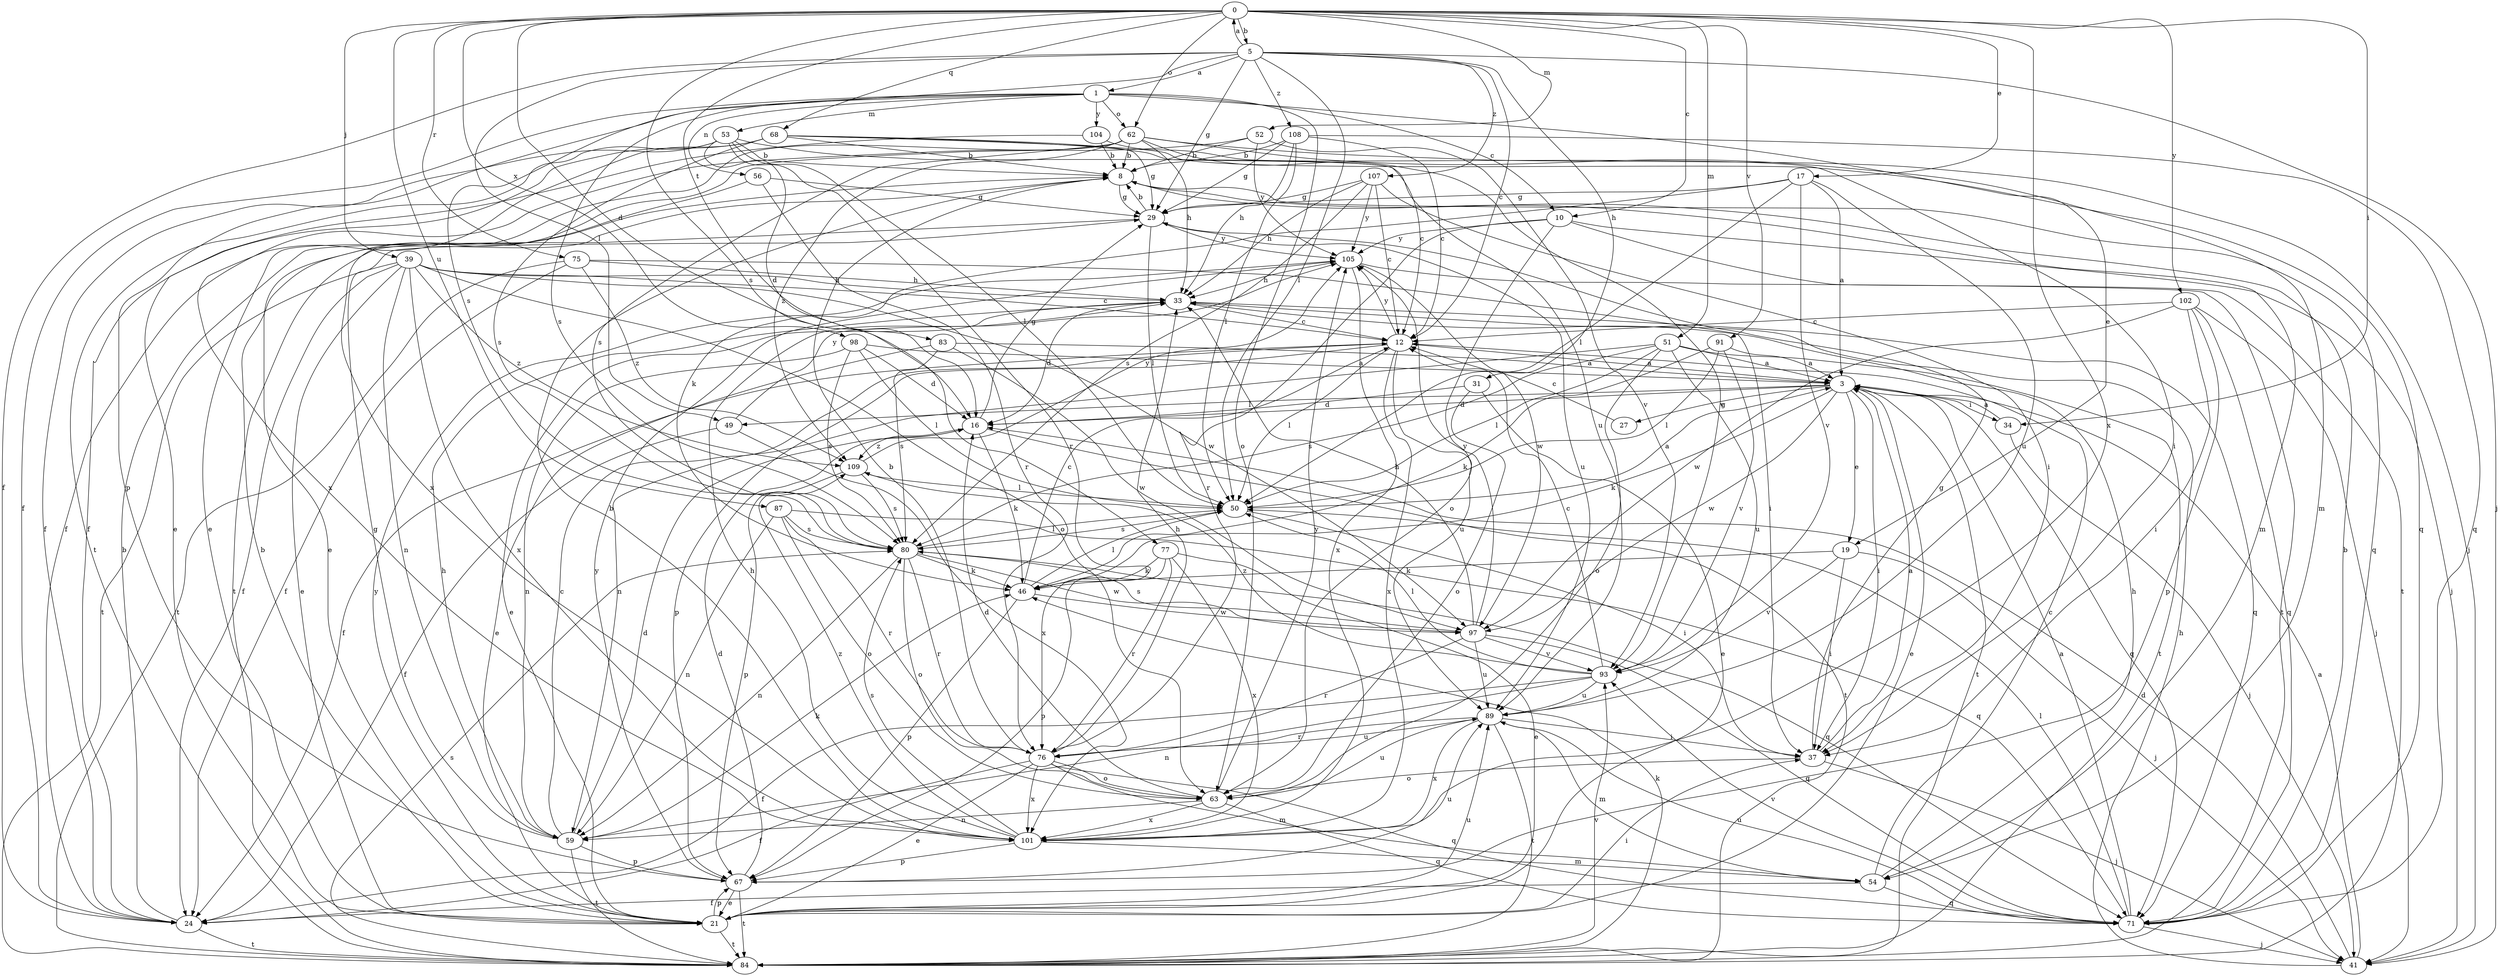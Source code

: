 strict digraph  {
0;
1;
3;
5;
8;
10;
12;
16;
17;
19;
21;
24;
27;
29;
31;
33;
34;
37;
39;
41;
46;
49;
50;
51;
52;
53;
54;
56;
59;
62;
63;
67;
68;
71;
75;
76;
77;
80;
83;
84;
87;
89;
91;
93;
97;
98;
101;
102;
104;
105;
107;
108;
109;
0 -> 5  [label=b];
0 -> 10  [label=c];
0 -> 16  [label=d];
0 -> 17  [label=e];
0 -> 34  [label=i];
0 -> 39  [label=j];
0 -> 51  [label=m];
0 -> 52  [label=m];
0 -> 62  [label=o];
0 -> 68  [label=q];
0 -> 75  [label=r];
0 -> 77  [label=s];
0 -> 83  [label=t];
0 -> 87  [label=u];
0 -> 91  [label=v];
0 -> 98  [label=x];
0 -> 101  [label=x];
0 -> 102  [label=y];
1 -> 10  [label=c];
1 -> 19  [label=e];
1 -> 24  [label=f];
1 -> 53  [label=m];
1 -> 56  [label=n];
1 -> 62  [label=o];
1 -> 63  [label=o];
1 -> 67  [label=p];
1 -> 80  [label=s];
1 -> 104  [label=y];
3 -> 16  [label=d];
3 -> 19  [label=e];
3 -> 21  [label=e];
3 -> 27  [label=g];
3 -> 34  [label=i];
3 -> 37  [label=i];
3 -> 46  [label=k];
3 -> 49  [label=l];
3 -> 71  [label=q];
3 -> 84  [label=t];
3 -> 97  [label=w];
5 -> 0  [label=a];
5 -> 1  [label=a];
5 -> 12  [label=c];
5 -> 24  [label=f];
5 -> 29  [label=g];
5 -> 31  [label=h];
5 -> 41  [label=j];
5 -> 49  [label=l];
5 -> 50  [label=l];
5 -> 80  [label=s];
5 -> 107  [label=z];
5 -> 108  [label=z];
8 -> 29  [label=g];
8 -> 54  [label=m];
8 -> 71  [label=q];
10 -> 41  [label=j];
10 -> 63  [label=o];
10 -> 76  [label=r];
10 -> 84  [label=t];
10 -> 105  [label=y];
12 -> 3  [label=a];
12 -> 24  [label=f];
12 -> 50  [label=l];
12 -> 67  [label=p];
12 -> 89  [label=u];
12 -> 101  [label=x];
12 -> 105  [label=y];
16 -> 29  [label=g];
16 -> 46  [label=k];
16 -> 84  [label=t];
16 -> 109  [label=z];
17 -> 3  [label=a];
17 -> 29  [label=g];
17 -> 46  [label=k];
17 -> 50  [label=l];
17 -> 89  [label=u];
17 -> 93  [label=v];
19 -> 37  [label=i];
19 -> 41  [label=j];
19 -> 46  [label=k];
19 -> 93  [label=v];
21 -> 8  [label=b];
21 -> 37  [label=i];
21 -> 67  [label=p];
21 -> 84  [label=t];
21 -> 89  [label=u];
21 -> 105  [label=y];
24 -> 8  [label=b];
24 -> 84  [label=t];
27 -> 12  [label=c];
29 -> 8  [label=b];
29 -> 50  [label=l];
29 -> 84  [label=t];
29 -> 89  [label=u];
29 -> 105  [label=y];
31 -> 16  [label=d];
31 -> 21  [label=e];
31 -> 63  [label=o];
33 -> 12  [label=c];
33 -> 16  [label=d];
33 -> 21  [label=e];
33 -> 71  [label=q];
34 -> 3  [label=a];
34 -> 41  [label=j];
37 -> 3  [label=a];
37 -> 29  [label=g];
37 -> 41  [label=j];
37 -> 63  [label=o];
39 -> 12  [label=c];
39 -> 21  [label=e];
39 -> 24  [label=f];
39 -> 33  [label=h];
39 -> 59  [label=n];
39 -> 63  [label=o];
39 -> 84  [label=t];
39 -> 97  [label=w];
39 -> 101  [label=x];
39 -> 109  [label=z];
41 -> 3  [label=a];
41 -> 16  [label=d];
41 -> 33  [label=h];
46 -> 12  [label=c];
46 -> 50  [label=l];
46 -> 67  [label=p];
46 -> 97  [label=w];
49 -> 24  [label=f];
49 -> 101  [label=x];
49 -> 105  [label=y];
50 -> 3  [label=a];
50 -> 37  [label=i];
50 -> 80  [label=s];
51 -> 3  [label=a];
51 -> 50  [label=l];
51 -> 59  [label=n];
51 -> 63  [label=o];
51 -> 80  [label=s];
51 -> 84  [label=t];
51 -> 89  [label=u];
52 -> 8  [label=b];
52 -> 24  [label=f];
52 -> 93  [label=v];
52 -> 105  [label=y];
53 -> 8  [label=b];
53 -> 16  [label=d];
53 -> 24  [label=f];
53 -> 50  [label=l];
53 -> 76  [label=r];
53 -> 84  [label=t];
53 -> 89  [label=u];
54 -> 12  [label=c];
54 -> 24  [label=f];
54 -> 33  [label=h];
54 -> 71  [label=q];
56 -> 21  [label=e];
56 -> 29  [label=g];
56 -> 76  [label=r];
59 -> 12  [label=c];
59 -> 16  [label=d];
59 -> 29  [label=g];
59 -> 33  [label=h];
59 -> 46  [label=k];
59 -> 67  [label=p];
59 -> 84  [label=t];
62 -> 8  [label=b];
62 -> 21  [label=e];
62 -> 33  [label=h];
62 -> 41  [label=j];
62 -> 54  [label=m];
62 -> 80  [label=s];
62 -> 93  [label=v];
62 -> 101  [label=x];
62 -> 109  [label=z];
63 -> 16  [label=d];
63 -> 59  [label=n];
63 -> 71  [label=q];
63 -> 89  [label=u];
63 -> 101  [label=x];
63 -> 105  [label=y];
67 -> 16  [label=d];
67 -> 21  [label=e];
67 -> 84  [label=t];
67 -> 89  [label=u];
67 -> 105  [label=y];
68 -> 8  [label=b];
68 -> 12  [label=c];
68 -> 21  [label=e];
68 -> 29  [label=g];
68 -> 71  [label=q];
68 -> 80  [label=s];
68 -> 101  [label=x];
71 -> 3  [label=a];
71 -> 8  [label=b];
71 -> 41  [label=j];
71 -> 50  [label=l];
71 -> 89  [label=u];
71 -> 93  [label=v];
75 -> 24  [label=f];
75 -> 33  [label=h];
75 -> 37  [label=i];
75 -> 84  [label=t];
75 -> 109  [label=z];
76 -> 8  [label=b];
76 -> 21  [label=e];
76 -> 24  [label=f];
76 -> 33  [label=h];
76 -> 54  [label=m];
76 -> 63  [label=o];
76 -> 71  [label=q];
76 -> 89  [label=u];
76 -> 101  [label=x];
77 -> 21  [label=e];
77 -> 46  [label=k];
77 -> 67  [label=p];
77 -> 76  [label=r];
77 -> 101  [label=x];
80 -> 46  [label=k];
80 -> 50  [label=l];
80 -> 59  [label=n];
80 -> 63  [label=o];
80 -> 71  [label=q];
80 -> 76  [label=r];
80 -> 97  [label=w];
83 -> 3  [label=a];
83 -> 21  [label=e];
83 -> 80  [label=s];
83 -> 97  [label=w];
84 -> 46  [label=k];
84 -> 80  [label=s];
84 -> 93  [label=v];
87 -> 59  [label=n];
87 -> 63  [label=o];
87 -> 71  [label=q];
87 -> 76  [label=r];
87 -> 80  [label=s];
89 -> 37  [label=i];
89 -> 54  [label=m];
89 -> 76  [label=r];
89 -> 84  [label=t];
89 -> 101  [label=x];
91 -> 3  [label=a];
91 -> 46  [label=k];
91 -> 50  [label=l];
91 -> 93  [label=v];
93 -> 12  [label=c];
93 -> 24  [label=f];
93 -> 50  [label=l];
93 -> 59  [label=n];
93 -> 89  [label=u];
93 -> 109  [label=z];
97 -> 33  [label=h];
97 -> 71  [label=q];
97 -> 76  [label=r];
97 -> 80  [label=s];
97 -> 89  [label=u];
97 -> 93  [label=v];
97 -> 105  [label=y];
98 -> 3  [label=a];
98 -> 16  [label=d];
98 -> 50  [label=l];
98 -> 59  [label=n];
98 -> 80  [label=s];
101 -> 8  [label=b];
101 -> 33  [label=h];
101 -> 54  [label=m];
101 -> 67  [label=p];
101 -> 80  [label=s];
101 -> 109  [label=z];
102 -> 12  [label=c];
102 -> 37  [label=i];
102 -> 41  [label=j];
102 -> 67  [label=p];
102 -> 71  [label=q];
102 -> 97  [label=w];
104 -> 8  [label=b];
104 -> 24  [label=f];
104 -> 37  [label=i];
105 -> 33  [label=h];
105 -> 84  [label=t];
105 -> 97  [label=w];
105 -> 101  [label=x];
107 -> 12  [label=c];
107 -> 29  [label=g];
107 -> 33  [label=h];
107 -> 37  [label=i];
107 -> 80  [label=s];
107 -> 105  [label=y];
108 -> 8  [label=b];
108 -> 12  [label=c];
108 -> 29  [label=g];
108 -> 33  [label=h];
108 -> 50  [label=l];
108 -> 71  [label=q];
109 -> 50  [label=l];
109 -> 67  [label=p];
109 -> 80  [label=s];
109 -> 105  [label=y];
}
